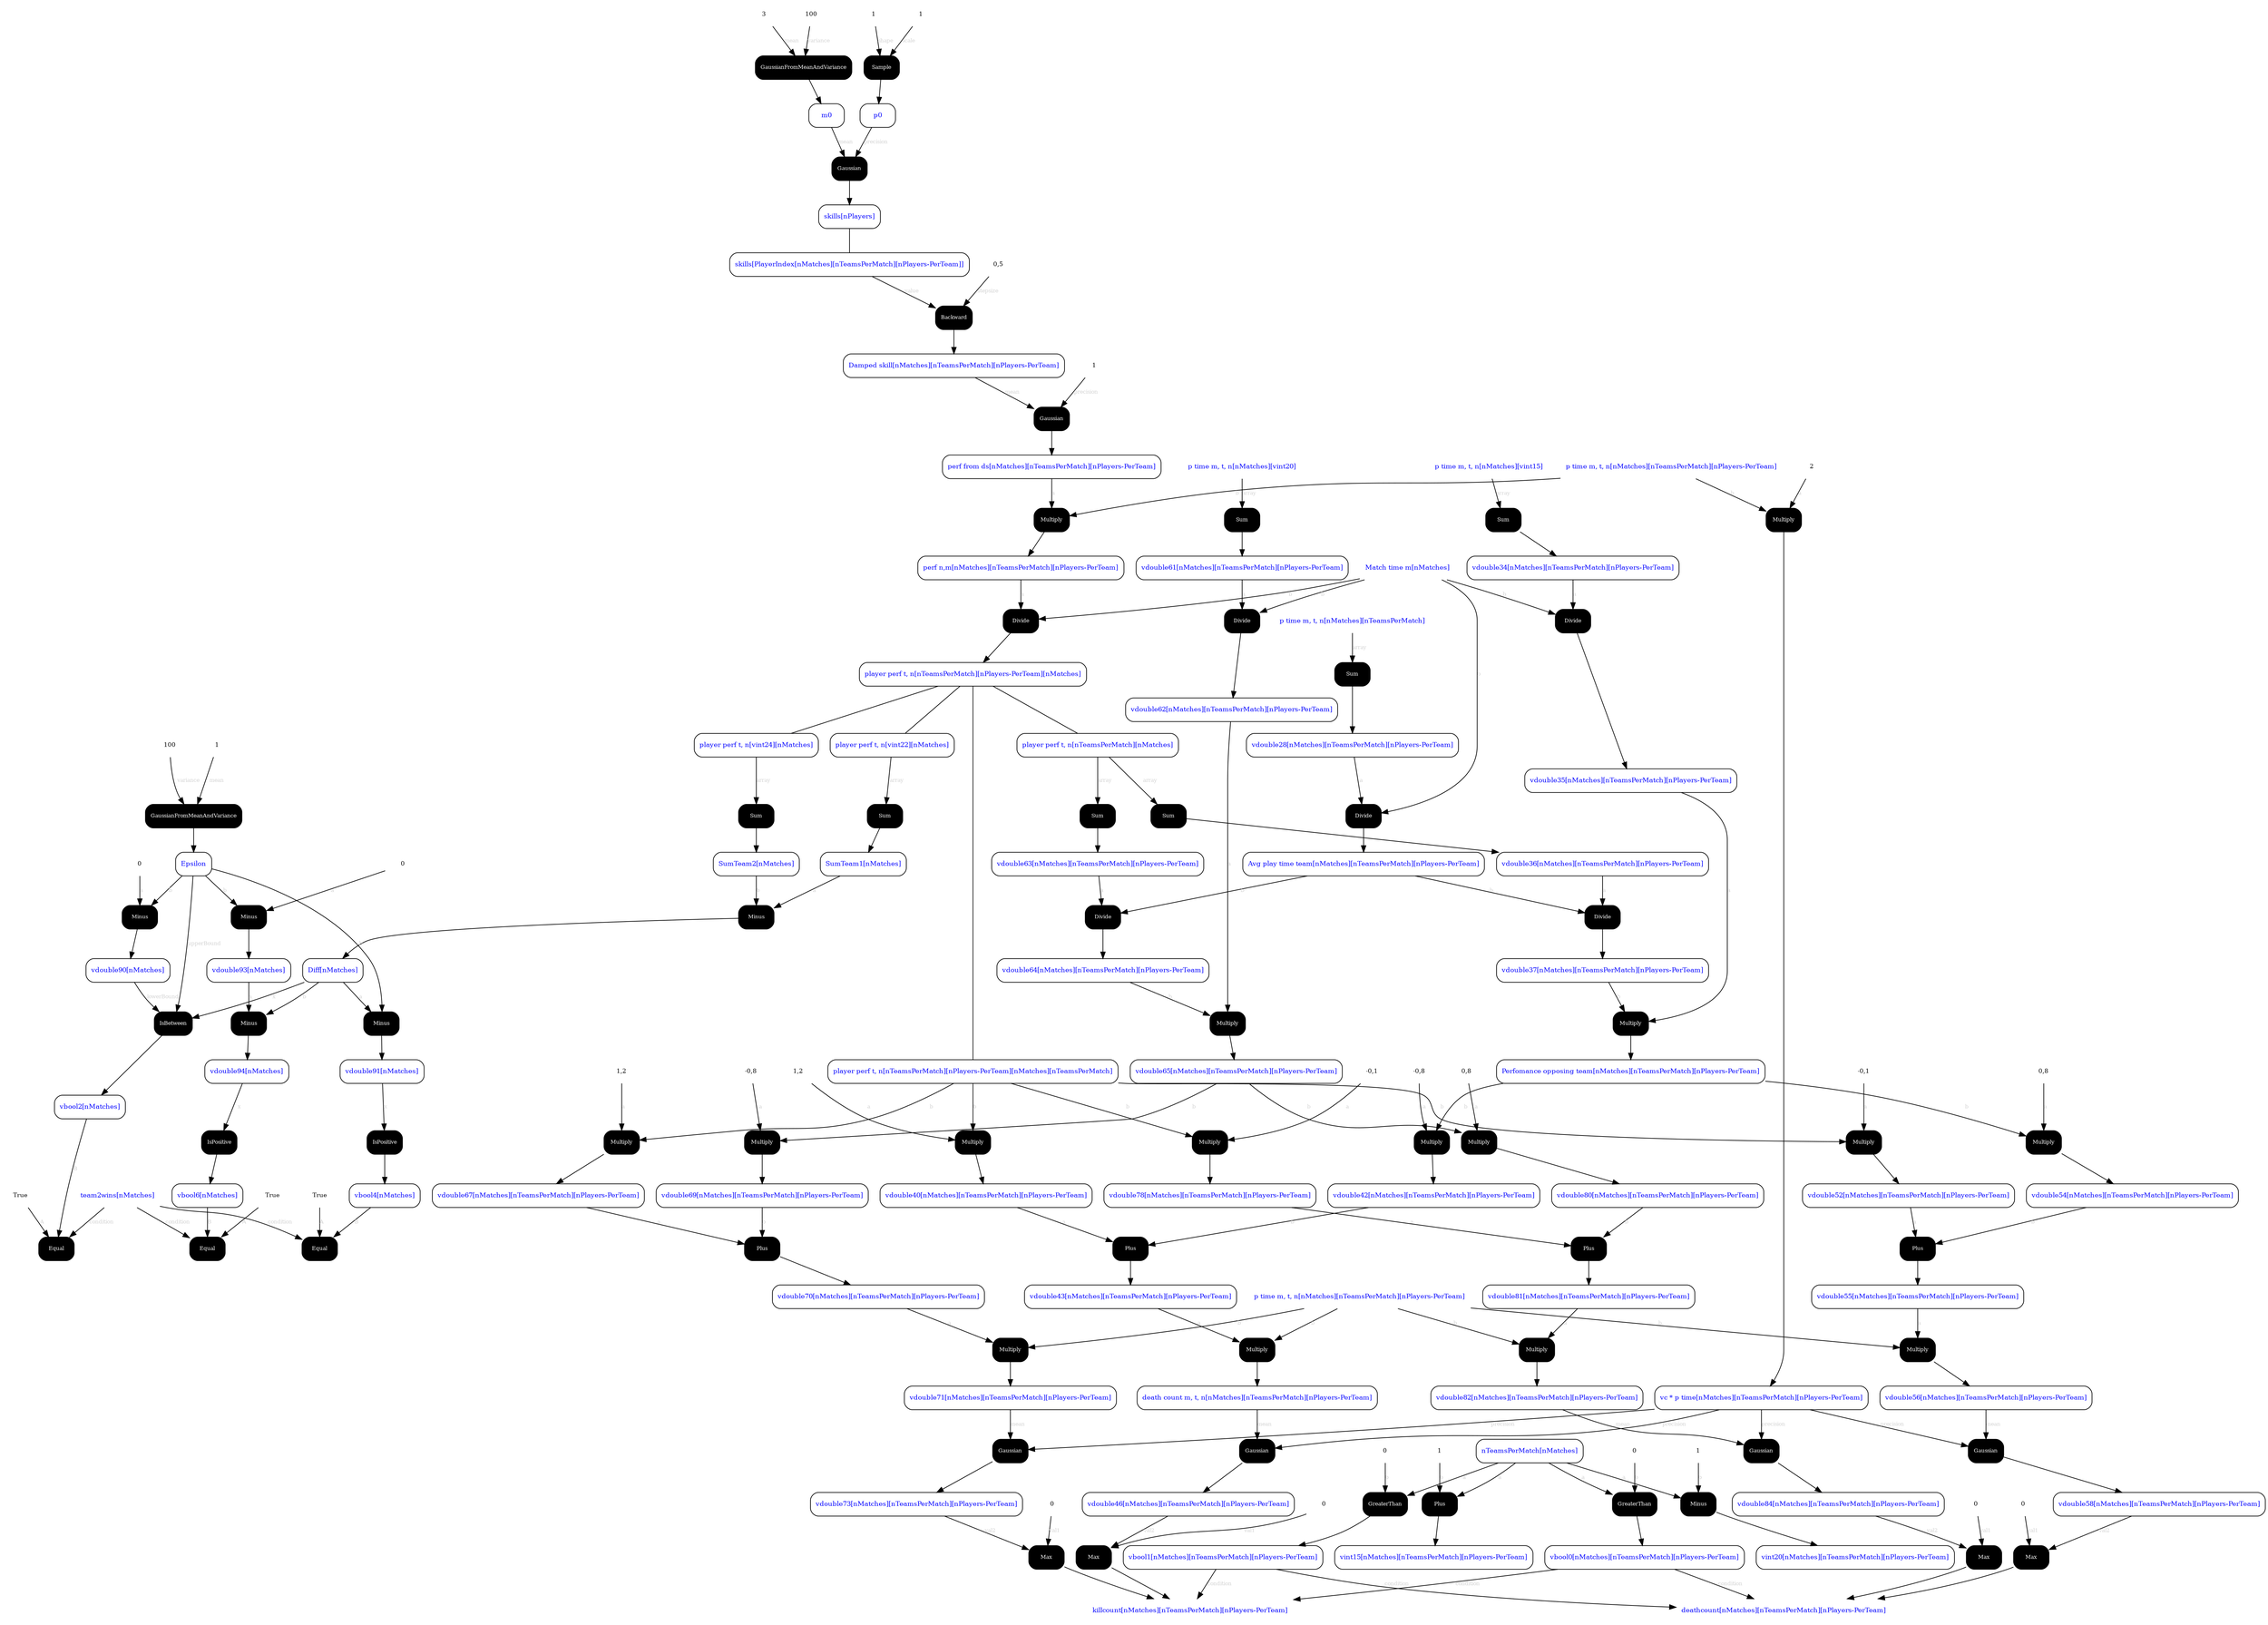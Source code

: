 digraph Model
{
    node [ fontsize=8, style="filled, rounded", fillcolor=transparent ];

    node0 [ label="3" fontsize="9" fontcolor="#000000" shape="none" ];
    node1 [ label="GaussianFromMeanAndVariance" fontsize="8" fontcolor="#FFFFFF" fillcolor="#000000" shape="box" ];
    node2 [ label="100" fontsize="9" fontcolor="#000000" shape="none" ];
    node3 [ label="m0" fontsize="10" fontcolor="#0000FF" shape="box" ];
    node4 [ label="Gaussian" fontsize="8" fontcolor="#FFFFFF" fillcolor="#000000" shape="box" ];
    node5 [ label="p0" fontsize="10" fontcolor="#0000FF" shape="box" ];
    node6 [ label="skills[nPlayers]" fontsize="10" fontcolor="#0000FF" shape="box" ];
    node7 [ label="1" fontsize="9" fontcolor="#000000" shape="none" ];
    node8 [ label="Sample" fontsize="8" fontcolor="#FFFFFF" fillcolor="#000000" shape="box" ];
    node9 [ label="1" fontsize="9" fontcolor="#000000" shape="none" ];
    node10 [ label="skills[PlayerIndex[nMatches][nTeamsPerMatch][nPlayers-PerTeam]]" fontsize="10" fontcolor="#0000FF" shape="box" ];
    node11 [ label="Backward" fontsize="8" fontcolor="#FFFFFF" fillcolor="#000000" shape="box" ];
    node12 [ label="0,5" fontsize="9" fontcolor="#000000" shape="none" ];
    node13 [ label="Damped skill[nMatches][nTeamsPerMatch][nPlayers-PerTeam]" fontsize="10" fontcolor="#0000FF" shape="box" ];
    node14 [ label="player perf t, n[vint24][nMatches]" fontsize="10" fontcolor="#0000FF" shape="box" ];
    node15 [ label="Sum" fontsize="8" fontcolor="#FFFFFF" fillcolor="#000000" shape="box" ];
    node16 [ label="SumTeam2[nMatches]" fontsize="10" fontcolor="#0000FF" shape="box" ];
    node17 [ label="player perf t, n[nTeamsPerMatch][nMatches]" fontsize="10" fontcolor="#0000FF" shape="box" ];
    node18 [ label="Sum" fontsize="8" fontcolor="#FFFFFF" fillcolor="#000000" shape="box" ];
    node19 [ label="vdouble36[nMatches][nTeamsPerMatch][nPlayers-PerTeam]" fontsize="10" fontcolor="#0000FF" shape="box" ];
    node20 [ label="1,2" fontsize="9" fontcolor="#000000" shape="none" ];
    node21 [ label="Multiply" fontsize="8" fontcolor="#FFFFFF" fillcolor="#000000" shape="box" ];
    node22 [ label="player perf t, n[nTeamsPerMatch][nPlayers-PerTeam][nMatches][nTeamsPerMatch]" fontsize="10" fontcolor="#0000FF" shape="box" ];
    node23 [ label="vdouble40[nMatches][nTeamsPerMatch][nPlayers-PerTeam]" fontsize="10" fontcolor="#0000FF" shape="box" ];
    node24 [ label="-0,1" fontsize="9" fontcolor="#000000" shape="none" ];
    node25 [ label="Multiply" fontsize="8" fontcolor="#FFFFFF" fillcolor="#000000" shape="box" ];
    node26 [ label="vdouble52[nMatches][nTeamsPerMatch][nPlayers-PerTeam]" fontsize="10" fontcolor="#0000FF" shape="box" ];
    node27 [ label="Sum" fontsize="8" fontcolor="#FFFFFF" fillcolor="#000000" shape="box" ];
    node28 [ label="vdouble63[nMatches][nTeamsPerMatch][nPlayers-PerTeam]" fontsize="10" fontcolor="#0000FF" shape="box" ];
    node29 [ label="1,2" fontsize="9" fontcolor="#000000" shape="none" ];
    node30 [ label="Multiply" fontsize="8" fontcolor="#FFFFFF" fillcolor="#000000" shape="box" ];
    node31 [ label="vdouble67[nMatches][nTeamsPerMatch][nPlayers-PerTeam]" fontsize="10" fontcolor="#0000FF" shape="box" ];
    node32 [ label="-0,1" fontsize="9" fontcolor="#000000" shape="none" ];
    node33 [ label="Multiply" fontsize="8" fontcolor="#FFFFFF" fillcolor="#000000" shape="box" ];
    node34 [ label="vdouble78[nMatches][nTeamsPerMatch][nPlayers-PerTeam]" fontsize="10" fontcolor="#0000FF" shape="box" ];
    node35 [ label="player perf t, n[vint22][nMatches]" fontsize="10" fontcolor="#0000FF" shape="box" ];
    node36 [ label="Sum" fontsize="8" fontcolor="#FFFFFF" fillcolor="#000000" shape="box" ];
    node37 [ label="SumTeam1[nMatches]" fontsize="10" fontcolor="#0000FF" shape="box" ];
    node38 [ label="Minus" fontsize="8" fontcolor="#FFFFFF" fillcolor="#000000" shape="box" ];
    node39 [ label="Diff[nMatches]" fontsize="10" fontcolor="#0000FF" shape="box" ];
    node40 [ label="IsBetween" fontsize="8" fontcolor="#FFFFFF" fillcolor="#000000" shape="box" ];
    node41 [ label="vdouble90[nMatches]" fontsize="10" fontcolor="#0000FF" shape="box" ];
    node42 [ label="Epsilon" fontsize="10" fontcolor="#0000FF" shape="box" ];
    node43 [ label="vbool2[nMatches]" fontsize="10" fontcolor="#0000FF" shape="box" ];
    node44 [ label="Minus" fontsize="8" fontcolor="#FFFFFF" fillcolor="#000000" shape="box" ];
    node45 [ label="vdouble91[nMatches]" fontsize="10" fontcolor="#0000FF" shape="box" ];
    node46 [ label="vdouble93[nMatches]" fontsize="10" fontcolor="#0000FF" shape="box" ];
    node47 [ label="Minus" fontsize="8" fontcolor="#FFFFFF" fillcolor="#000000" shape="box" ];
    node48 [ label="vdouble94[nMatches]" fontsize="10" fontcolor="#0000FF" shape="box" ];
    node49 [ label="0" fontsize="9" fontcolor="#000000" shape="none" ];
    node50 [ label="Minus" fontsize="8" fontcolor="#FFFFFF" fillcolor="#000000" shape="box" ];
    node51 [ label="True" fontsize="9" fontcolor="#000000" shape="none" ];
    node52 [ label="Equal" fontsize="8" fontcolor="#FFFFFF" fillcolor="#000000" shape="box" ];
    node53 [ label="team2wins[nMatches]" fontsize="10" fontcolor="#0000FF" shape="none" ];
    node54 [ label="IsPositive" fontsize="8" fontcolor="#FFFFFF" fillcolor="#000000" shape="box" ];
    node55 [ label="vbool4[nMatches]" fontsize="10" fontcolor="#0000FF" shape="box" ];
    node56 [ label="True" fontsize="9" fontcolor="#000000" shape="none" ];
    node57 [ label="Equal" fontsize="8" fontcolor="#FFFFFF" fillcolor="#000000" shape="box" ];
    node58 [ label="0" fontsize="9" fontcolor="#000000" shape="none" ];
    node59 [ label="Minus" fontsize="8" fontcolor="#FFFFFF" fillcolor="#000000" shape="box" ];
    node60 [ label="IsPositive" fontsize="8" fontcolor="#FFFFFF" fillcolor="#000000" shape="box" ];
    node61 [ label="vbool6[nMatches]" fontsize="10" fontcolor="#0000FF" shape="box" ];
    node62 [ label="True" fontsize="9" fontcolor="#000000" shape="none" ];
    node63 [ label="Equal" fontsize="8" fontcolor="#FFFFFF" fillcolor="#000000" shape="box" ];
    node64 [ label="1" fontsize="9" fontcolor="#000000" shape="none" ];
    node65 [ label="GaussianFromMeanAndVariance" fontsize="8" fontcolor="#FFFFFF" fillcolor="#000000" shape="box" ];
    node66 [ label="100" fontsize="9" fontcolor="#000000" shape="none" ];
    node67 [ label="nTeamsPerMatch[nMatches]" fontsize="10" fontcolor="#0000FF" shape="box" ];
    node68 [ label="GreaterThan" fontsize="8" fontcolor="#FFFFFF" fillcolor="#000000" shape="box" ];
    node69 [ label="0" fontsize="9" fontcolor="#000000" shape="none" ];
    node70 [ label="vbool1[nMatches][nTeamsPerMatch][nPlayers-PerTeam]" fontsize="10" fontcolor="#0000FF" shape="box" ];
    node71 [ label="Minus" fontsize="8" fontcolor="#FFFFFF" fillcolor="#000000" shape="box" ];
    node72 [ label="1" fontsize="9" fontcolor="#000000" shape="none" ];
    node73 [ label="vint20[nMatches][nTeamsPerMatch][nPlayers-PerTeam]" fontsize="10" fontcolor="#0000FF" shape="box" ];
    node74 [ label="p time m, t, n[nMatches][vint20]" fontsize="10" fontcolor="#0000FF" shape="none" ];
    node75 [ label="Sum" fontsize="8" fontcolor="#FFFFFF" fillcolor="#000000" shape="box" ];
    node76 [ label="vdouble61[nMatches][nTeamsPerMatch][nPlayers-PerTeam]" fontsize="10" fontcolor="#0000FF" shape="box" ];
    node77 [ label="Divide" fontsize="8" fontcolor="#FFFFFF" fillcolor="#000000" shape="box" ];
    node78 [ label="Match time m[nMatches]" fontsize="10" fontcolor="#0000FF" shape="none" ];
    node79 [ label="vdouble62[nMatches][nTeamsPerMatch][nPlayers-PerTeam]" fontsize="10" fontcolor="#0000FF" shape="box" ];
    node80 [ label="Divide" fontsize="8" fontcolor="#FFFFFF" fillcolor="#000000" shape="box" ];
    node81 [ label="Avg play time team[nMatches][nTeamsPerMatch][nPlayers-PerTeam]" fontsize="10" fontcolor="#0000FF" shape="box" ];
    node82 [ label="vdouble64[nMatches][nTeamsPerMatch][nPlayers-PerTeam]" fontsize="10" fontcolor="#0000FF" shape="box" ];
    node83 [ label="Multiply" fontsize="8" fontcolor="#FFFFFF" fillcolor="#000000" shape="box" ];
    node84 [ label="vdouble65[nMatches][nTeamsPerMatch][nPlayers-PerTeam]" fontsize="10" fontcolor="#0000FF" shape="box" ];
    node85 [ label="-0,8" fontsize="9" fontcolor="#000000" shape="none" ];
    node86 [ label="Multiply" fontsize="8" fontcolor="#FFFFFF" fillcolor="#000000" shape="box" ];
    node87 [ label="vdouble69[nMatches][nTeamsPerMatch][nPlayers-PerTeam]" fontsize="10" fontcolor="#0000FF" shape="box" ];
    node88 [ label="Plus" fontsize="8" fontcolor="#FFFFFF" fillcolor="#000000" shape="box" ];
    node89 [ label="vdouble70[nMatches][nTeamsPerMatch][nPlayers-PerTeam]" fontsize="10" fontcolor="#0000FF" shape="box" ];
    node90 [ label="Multiply" fontsize="8" fontcolor="#FFFFFF" fillcolor="#000000" shape="box" ];
    node91 [ label="p time m, t, n[nMatches][nTeamsPerMatch][nPlayers-PerTeam]" fontsize="10" fontcolor="#0000FF" shape="none" ];
    node92 [ label="vdouble71[nMatches][nTeamsPerMatch][nPlayers-PerTeam]" fontsize="10" fontcolor="#0000FF" shape="box" ];
    node93 [ label="Gaussian" fontsize="8" fontcolor="#FFFFFF" fillcolor="#000000" shape="box" ];
    node94 [ label="vc * p time[nMatches][nTeamsPerMatch][nPlayers-PerTeam]" fontsize="10" fontcolor="#0000FF" shape="box" ];
    node95 [ label="vdouble73[nMatches][nTeamsPerMatch][nPlayers-PerTeam]" fontsize="10" fontcolor="#0000FF" shape="box" ];
    node96 [ label="0" fontsize="9" fontcolor="#000000" shape="none" ];
    node97 [ label="Max" fontsize="8" fontcolor="#FFFFFF" fillcolor="#000000" shape="box" ];
    node98 [ label="killcount[nMatches][nTeamsPerMatch][nPlayers-PerTeam]" fontsize="10" fontcolor="#0000FF" shape="none" ];
    node99 [ label="0,8" fontsize="9" fontcolor="#000000" shape="none" ];
    node100 [ label="Multiply" fontsize="8" fontcolor="#FFFFFF" fillcolor="#000000" shape="box" ];
    node101 [ label="vdouble80[nMatches][nTeamsPerMatch][nPlayers-PerTeam]" fontsize="10" fontcolor="#0000FF" shape="box" ];
    node102 [ label="Plus" fontsize="8" fontcolor="#FFFFFF" fillcolor="#000000" shape="box" ];
    node103 [ label="vdouble81[nMatches][nTeamsPerMatch][nPlayers-PerTeam]" fontsize="10" fontcolor="#0000FF" shape="box" ];
    node104 [ label="Multiply" fontsize="8" fontcolor="#FFFFFF" fillcolor="#000000" shape="box" ];
    node105 [ label="vdouble82[nMatches][nTeamsPerMatch][nPlayers-PerTeam]" fontsize="10" fontcolor="#0000FF" shape="box" ];
    node106 [ label="Gaussian" fontsize="8" fontcolor="#FFFFFF" fillcolor="#000000" shape="box" ];
    node107 [ label="vdouble84[nMatches][nTeamsPerMatch][nPlayers-PerTeam]" fontsize="10" fontcolor="#0000FF" shape="box" ];
    node108 [ label="0" fontsize="9" fontcolor="#000000" shape="none" ];
    node109 [ label="Max" fontsize="8" fontcolor="#FFFFFF" fillcolor="#000000" shape="box" ];
    node110 [ label="deathcount[nMatches][nTeamsPerMatch][nPlayers-PerTeam]" fontsize="10" fontcolor="#0000FF" shape="none" ];
    node111 [ label="0" fontsize="9" fontcolor="#000000" shape="none" ];
    node112 [ label="Max" fontsize="8" fontcolor="#FFFFFF" fillcolor="#000000" shape="box" ];
    node113 [ label="vdouble58[nMatches][nTeamsPerMatch][nPlayers-PerTeam]" fontsize="10" fontcolor="#0000FF" shape="box" ];
    node114 [ label="vbool0[nMatches][nTeamsPerMatch][nPlayers-PerTeam]" fontsize="10" fontcolor="#0000FF" shape="box" ];
    node115 [ label="GreaterThan" fontsize="8" fontcolor="#FFFFFF" fillcolor="#000000" shape="box" ];
    node116 [ label="0" fontsize="9" fontcolor="#000000" shape="none" ];
    node117 [ label="Plus" fontsize="8" fontcolor="#FFFFFF" fillcolor="#000000" shape="box" ];
    node118 [ label="1" fontsize="9" fontcolor="#000000" shape="none" ];
    node119 [ label="vint15[nMatches][nTeamsPerMatch][nPlayers-PerTeam]" fontsize="10" fontcolor="#0000FF" shape="box" ];
    node120 [ label="p time m, t, n[nMatches][vint15]" fontsize="10" fontcolor="#0000FF" shape="none" ];
    node121 [ label="Sum" fontsize="8" fontcolor="#FFFFFF" fillcolor="#000000" shape="box" ];
    node122 [ label="vdouble34[nMatches][nTeamsPerMatch][nPlayers-PerTeam]" fontsize="10" fontcolor="#0000FF" shape="box" ];
    node123 [ label="Divide" fontsize="8" fontcolor="#FFFFFF" fillcolor="#000000" shape="box" ];
    node124 [ label="vdouble35[nMatches][nTeamsPerMatch][nPlayers-PerTeam]" fontsize="10" fontcolor="#0000FF" shape="box" ];
    node125 [ label="Divide" fontsize="8" fontcolor="#FFFFFF" fillcolor="#000000" shape="box" ];
    node126 [ label="vdouble37[nMatches][nTeamsPerMatch][nPlayers-PerTeam]" fontsize="10" fontcolor="#0000FF" shape="box" ];
    node127 [ label="Multiply" fontsize="8" fontcolor="#FFFFFF" fillcolor="#000000" shape="box" ];
    node128 [ label="Perfomance opposing team[nMatches][nTeamsPerMatch][nPlayers-PerTeam]" fontsize="10" fontcolor="#0000FF" shape="box" ];
    node129 [ label="-0,8" fontsize="9" fontcolor="#000000" shape="none" ];
    node130 [ label="Multiply" fontsize="8" fontcolor="#FFFFFF" fillcolor="#000000" shape="box" ];
    node131 [ label="vdouble42[nMatches][nTeamsPerMatch][nPlayers-PerTeam]" fontsize="10" fontcolor="#0000FF" shape="box" ];
    node132 [ label="Plus" fontsize="8" fontcolor="#FFFFFF" fillcolor="#000000" shape="box" ];
    node133 [ label="vdouble43[nMatches][nTeamsPerMatch][nPlayers-PerTeam]" fontsize="10" fontcolor="#0000FF" shape="box" ];
    node134 [ label="Multiply" fontsize="8" fontcolor="#FFFFFF" fillcolor="#000000" shape="box" ];
    node135 [ label="death count m, t, n[nMatches][nTeamsPerMatch][nPlayers-PerTeam]" fontsize="10" fontcolor="#0000FF" shape="box" ];
    node136 [ label="Gaussian" fontsize="8" fontcolor="#FFFFFF" fillcolor="#000000" shape="box" ];
    node137 [ label="vdouble46[nMatches][nTeamsPerMatch][nPlayers-PerTeam]" fontsize="10" fontcolor="#0000FF" shape="box" ];
    node138 [ label="0" fontsize="9" fontcolor="#000000" shape="none" ];
    node139 [ label="Max" fontsize="8" fontcolor="#FFFFFF" fillcolor="#000000" shape="box" ];
    node140 [ label="0,8" fontsize="9" fontcolor="#000000" shape="none" ];
    node141 [ label="Multiply" fontsize="8" fontcolor="#FFFFFF" fillcolor="#000000" shape="box" ];
    node142 [ label="vdouble54[nMatches][nTeamsPerMatch][nPlayers-PerTeam]" fontsize="10" fontcolor="#0000FF" shape="box" ];
    node143 [ label="Plus" fontsize="8" fontcolor="#FFFFFF" fillcolor="#000000" shape="box" ];
    node144 [ label="vdouble55[nMatches][nTeamsPerMatch][nPlayers-PerTeam]" fontsize="10" fontcolor="#0000FF" shape="box" ];
    node145 [ label="Multiply" fontsize="8" fontcolor="#FFFFFF" fillcolor="#000000" shape="box" ];
    node146 [ label="vdouble56[nMatches][nTeamsPerMatch][nPlayers-PerTeam]" fontsize="10" fontcolor="#0000FF" shape="box" ];
    node147 [ label="Gaussian" fontsize="8" fontcolor="#FFFFFF" fillcolor="#000000" shape="box" ];
    node148 [ label="2" fontsize="9" fontcolor="#000000" shape="none" ];
    node149 [ label="Multiply" fontsize="8" fontcolor="#FFFFFF" fillcolor="#000000" shape="box" ];
    node150 [ label="p time m, t, n[nMatches][nTeamsPerMatch][nPlayers-PerTeam]" fontsize="10" fontcolor="#0000FF" shape="none" ];
    node151 [ label="perf from ds[nMatches][nTeamsPerMatch][nPlayers-PerTeam]" fontsize="10" fontcolor="#0000FF" shape="box" ];
    node152 [ label="Multiply" fontsize="8" fontcolor="#FFFFFF" fillcolor="#000000" shape="box" ];
    node153 [ label="perf n,m[nMatches][nTeamsPerMatch][nPlayers-PerTeam]" fontsize="10" fontcolor="#0000FF" shape="box" ];
    node154 [ label="p time m, t, n[nMatches][nTeamsPerMatch]" fontsize="10" fontcolor="#0000FF" shape="none" ];
    node155 [ label="Sum" fontsize="8" fontcolor="#FFFFFF" fillcolor="#000000" shape="box" ];
    node156 [ label="vdouble28[nMatches][nTeamsPerMatch][nPlayers-PerTeam]" fontsize="10" fontcolor="#0000FF" shape="box" ];
    node157 [ label="Divide" fontsize="8" fontcolor="#FFFFFF" fillcolor="#000000" shape="box" ];
    node158 [ label="Divide" fontsize="8" fontcolor="#FFFFFF" fillcolor="#000000" shape="box" ];
    node159 [ label="player perf t, n[nTeamsPerMatch][nPlayers-PerTeam][nMatches]" fontsize="10" fontcolor="#0000FF" shape="box" ];
    node160 [ label="Gaussian" fontsize="8" fontcolor="#FFFFFF" fillcolor="#000000" shape="box" ];
    node161 [ label="1" fontsize="9" fontcolor="#000000" shape="none" ];

    node0 -> node1 [ label="mean" fontsize="8" fontcolor="#D3D3D3" arrowtail="none" ];
    node2 -> node1 [ label="variance" fontsize="8" fontcolor="#D3D3D3" arrowtail="none" ];
    node1 -> node3 [ label="" fontsize="8" fontcolor="#D3D3D3" arrowtail="none" ];
    node3 -> node4 [ label="mean" fontsize="8" fontcolor="#D3D3D3" arrowtail="none" ];
    node5 -> node4 [ label="precision" fontsize="8" fontcolor="#D3D3D3" arrowtail="none" ];
    node4 -> node6 [ label="" fontsize="8" fontcolor="#D3D3D3" arrowtail="none" ];
    node7 -> node8 [ label="shape" fontsize="8" fontcolor="#D3D3D3" arrowtail="none" ];
    node9 -> node8 [ label="scale" fontsize="8" fontcolor="#D3D3D3" arrowtail="none" ];
    node8 -> node5 [ label="" fontsize="8" fontcolor="#D3D3D3" arrowtail="none" ];
    node10 -> node11 [ label="value" fontsize="8" fontcolor="#D3D3D3" arrowtail="none" ];
    node12 -> node11 [ label="stepsize" fontsize="8" fontcolor="#D3D3D3" arrowtail="none" ];
    node11 -> node13 [ label="" fontsize="8" fontcolor="#D3D3D3" arrowtail="none" ];
    node14 -> node15 [ label="array" fontsize="8" fontcolor="#D3D3D3" arrowtail="none" ];
    node15 -> node16 [ label="" fontsize="8" fontcolor="#D3D3D3" arrowtail="none" ];
    node17 -> node18 [ label="array" fontsize="8" fontcolor="#D3D3D3" arrowtail="none" ];
    node18 -> node19 [ label="" fontsize="8" fontcolor="#D3D3D3" arrowtail="none" ];
    node20 -> node21 [ label="a" fontsize="8" fontcolor="#D3D3D3" arrowtail="none" ];
    node22 -> node21 [ label="b" fontsize="8" fontcolor="#D3D3D3" arrowtail="none" ];
    node21 -> node23 [ label="" fontsize="8" fontcolor="#D3D3D3" arrowtail="none" ];
    node24 -> node25 [ label="a" fontsize="8" fontcolor="#D3D3D3" arrowtail="none" ];
    node22 -> node25 [ label="b" fontsize="8" fontcolor="#D3D3D3" arrowtail="none" ];
    node25 -> node26 [ label="" fontsize="8" fontcolor="#D3D3D3" arrowtail="none" ];
    node17 -> node27 [ label="array" fontsize="8" fontcolor="#D3D3D3" arrowtail="none" ];
    node27 -> node28 [ label="" fontsize="8" fontcolor="#D3D3D3" arrowtail="none" ];
    node29 -> node30 [ label="a" fontsize="8" fontcolor="#D3D3D3" arrowtail="none" ];
    node22 -> node30 [ label="b" fontsize="8" fontcolor="#D3D3D3" arrowtail="none" ];
    node30 -> node31 [ label="" fontsize="8" fontcolor="#D3D3D3" arrowtail="none" ];
    node32 -> node33 [ label="a" fontsize="8" fontcolor="#D3D3D3" arrowtail="none" ];
    node22 -> node33 [ label="b" fontsize="8" fontcolor="#D3D3D3" arrowtail="none" ];
    node33 -> node34 [ label="" fontsize="8" fontcolor="#D3D3D3" arrowtail="none" ];
    node35 -> node36 [ label="array" fontsize="8" fontcolor="#D3D3D3" arrowtail="none" ];
    node36 -> node37 [ label="" fontsize="8" fontcolor="#D3D3D3" arrowtail="none" ];
    node37 -> node38 [ label="a" fontsize="8" fontcolor="#D3D3D3" arrowtail="none" ];
    node16 -> node38 [ label="b" fontsize="8" fontcolor="#D3D3D3" arrowtail="none" ];
    node38 -> node39 [ label="" fontsize="8" fontcolor="#D3D3D3" arrowtail="none" ];
    node39 -> node40 [ label="x" fontsize="8" fontcolor="#D3D3D3" arrowtail="none" ];
    node41 -> node40 [ label="lowerBound" fontsize="8" fontcolor="#D3D3D3" arrowtail="none" ];
    node42 -> node40 [ label="upperBound" fontsize="8" fontcolor="#D3D3D3" arrowtail="none" ];
    node40 -> node43 [ label="" fontsize="8" fontcolor="#D3D3D3" arrowtail="none" ];
    node39 -> node44 [ label="a" fontsize="8" fontcolor="#D3D3D3" arrowtail="none" ];
    node42 -> node44 [ label="b" fontsize="8" fontcolor="#D3D3D3" arrowtail="none" ];
    node44 -> node45 [ label="" fontsize="8" fontcolor="#D3D3D3" arrowtail="none" ];
    node46 -> node47 [ label="a" fontsize="8" fontcolor="#D3D3D3" arrowtail="none" ];
    node39 -> node47 [ label="b" fontsize="8" fontcolor="#D3D3D3" arrowtail="none" ];
    node47 -> node48 [ label="" fontsize="8" fontcolor="#D3D3D3" arrowtail="none" ];
    node49 -> node50 [ label="a" fontsize="8" fontcolor="#D3D3D3" arrowtail="none" ];
    node42 -> node50 [ label="b" fontsize="8" fontcolor="#D3D3D3" arrowtail="none" ];
    node50 -> node41 [ label="" fontsize="8" fontcolor="#D3D3D3" arrowtail="none" ];
    node51 -> node52 [ label="A" fontsize="8" fontcolor="#D3D3D3" arrowtail="none" ];
    node43 -> node52 [ label="B" fontsize="8" fontcolor="#D3D3D3" arrowtail="none" ];
    node53 -> node52 [ label="condition" fontsize="8" fontcolor="#D3D3D3" arrowtail="none" ];
    node45 -> node54 [ label="x" fontsize="8" fontcolor="#D3D3D3" arrowtail="none" ];
    node54 -> node55 [ label="" fontsize="8" fontcolor="#D3D3D3" arrowtail="none" ];
    node56 -> node57 [ label="A" fontsize="8" fontcolor="#D3D3D3" arrowtail="none" ];
    node55 -> node57 [ label="B" fontsize="8" fontcolor="#D3D3D3" arrowtail="none" ];
    node53 -> node57 [ label="condition" fontsize="8" fontcolor="#D3D3D3" arrowtail="none" ];
    node58 -> node59 [ label="a" fontsize="8" fontcolor="#D3D3D3" arrowtail="none" ];
    node42 -> node59 [ label="b" fontsize="8" fontcolor="#D3D3D3" arrowtail="none" ];
    node59 -> node46 [ label="" fontsize="8" fontcolor="#D3D3D3" arrowtail="none" ];
    node48 -> node60 [ label="x" fontsize="8" fontcolor="#D3D3D3" arrowtail="none" ];
    node60 -> node61 [ label="" fontsize="8" fontcolor="#D3D3D3" arrowtail="none" ];
    node62 -> node63 [ label="A" fontsize="8" fontcolor="#D3D3D3" arrowtail="none" ];
    node61 -> node63 [ label="B" fontsize="8" fontcolor="#D3D3D3" arrowtail="none" ];
    node53 -> node63 [ label="condition" fontsize="8" fontcolor="#D3D3D3" arrowtail="none" ];
    node64 -> node65 [ label="mean" fontsize="8" fontcolor="#D3D3D3" arrowtail="none" ];
    node66 -> node65 [ label="variance" fontsize="8" fontcolor="#D3D3D3" arrowtail="none" ];
    node65 -> node42 [ label="" fontsize="8" fontcolor="#D3D3D3" arrowtail="none" ];
    node67 -> node68 [ label="a" fontsize="8" fontcolor="#D3D3D3" arrowtail="none" ];
    node69 -> node68 [ label="b" fontsize="8" fontcolor="#D3D3D3" arrowtail="none" ];
    node68 -> node70 [ label="" fontsize="8" fontcolor="#D3D3D3" arrowtail="none" ];
    node67 -> node71 [ label="a" fontsize="8" fontcolor="#D3D3D3" arrowtail="none" ];
    node72 -> node71 [ label="b" fontsize="8" fontcolor="#D3D3D3" arrowtail="none" ];
    node71 -> node73 [ label="" fontsize="8" fontcolor="#D3D3D3" arrowtail="none" ];
    node74 -> node75 [ label="array" fontsize="8" fontcolor="#D3D3D3" arrowtail="none" ];
    node75 -> node76 [ label="" fontsize="8" fontcolor="#D3D3D3" arrowtail="none" ];
    node76 -> node77 [ label="a" fontsize="8" fontcolor="#D3D3D3" arrowtail="none" ];
    node78 -> node77 [ label="b" fontsize="8" fontcolor="#D3D3D3" arrowtail="none" ];
    node77 -> node79 [ label="" fontsize="8" fontcolor="#D3D3D3" arrowtail="none" ];
    node28 -> node80 [ label="a" fontsize="8" fontcolor="#D3D3D3" arrowtail="none" ];
    node81 -> node80 [ label="b" fontsize="8" fontcolor="#D3D3D3" arrowtail="none" ];
    node80 -> node82 [ label="" fontsize="8" fontcolor="#D3D3D3" arrowtail="none" ];
    node79 -> node83 [ label="a" fontsize="8" fontcolor="#D3D3D3" arrowtail="none" ];
    node82 -> node83 [ label="b" fontsize="8" fontcolor="#D3D3D3" arrowtail="none" ];
    node83 -> node84 [ label="" fontsize="8" fontcolor="#D3D3D3" arrowtail="none" ];
    node85 -> node86 [ label="a" fontsize="8" fontcolor="#D3D3D3" arrowtail="none" ];
    node84 -> node86 [ label="b" fontsize="8" fontcolor="#D3D3D3" arrowtail="none" ];
    node86 -> node87 [ label="" fontsize="8" fontcolor="#D3D3D3" arrowtail="none" ];
    node31 -> node88 [ label="a" fontsize="8" fontcolor="#D3D3D3" arrowtail="none" ];
    node87 -> node88 [ label="b" fontsize="8" fontcolor="#D3D3D3" arrowtail="none" ];
    node88 -> node89 [ label="" fontsize="8" fontcolor="#D3D3D3" arrowtail="none" ];
    node89 -> node90 [ label="a" fontsize="8" fontcolor="#D3D3D3" arrowtail="none" ];
    node91 -> node90 [ label="b" fontsize="8" fontcolor="#D3D3D3" arrowtail="none" ];
    node90 -> node92 [ label="" fontsize="8" fontcolor="#D3D3D3" arrowtail="none" ];
    node92 -> node93 [ label="mean" fontsize="8" fontcolor="#D3D3D3" arrowtail="none" ];
    node94 -> node93 [ label="precision" fontsize="8" fontcolor="#D3D3D3" arrowtail="none" ];
    node93 -> node95 [ label="" fontsize="8" fontcolor="#D3D3D3" arrowtail="none" ];
    node96 -> node97 [ label="val1" fontsize="8" fontcolor="#D3D3D3" arrowtail="none" ];
    node95 -> node97 [ label="val2" fontsize="8" fontcolor="#D3D3D3" arrowtail="none" ];
    node97 -> node98 [ label="" fontsize="8" fontcolor="#D3D3D3" arrowtail="none" ];
    node70 -> node98 [ label="condition" fontsize="8" fontcolor="#D3D3D3" arrowtail="none" ];
    node99 -> node100 [ label="a" fontsize="8" fontcolor="#D3D3D3" arrowtail="none" ];
    node84 -> node100 [ label="b" fontsize="8" fontcolor="#D3D3D3" arrowtail="none" ];
    node100 -> node101 [ label="" fontsize="8" fontcolor="#D3D3D3" arrowtail="none" ];
    node34 -> node102 [ label="a" fontsize="8" fontcolor="#D3D3D3" arrowtail="none" ];
    node101 -> node102 [ label="b" fontsize="8" fontcolor="#D3D3D3" arrowtail="none" ];
    node102 -> node103 [ label="" fontsize="8" fontcolor="#D3D3D3" arrowtail="none" ];
    node103 -> node104 [ label="a" fontsize="8" fontcolor="#D3D3D3" arrowtail="none" ];
    node91 -> node104 [ label="b" fontsize="8" fontcolor="#D3D3D3" arrowtail="none" ];
    node104 -> node105 [ label="" fontsize="8" fontcolor="#D3D3D3" arrowtail="none" ];
    node105 -> node106 [ label="mean" fontsize="8" fontcolor="#D3D3D3" arrowtail="none" ];
    node94 -> node106 [ label="precision" fontsize="8" fontcolor="#D3D3D3" arrowtail="none" ];
    node106 -> node107 [ label="" fontsize="8" fontcolor="#D3D3D3" arrowtail="none" ];
    node108 -> node109 [ label="val1" fontsize="8" fontcolor="#D3D3D3" arrowtail="none" ];
    node107 -> node109 [ label="val2" fontsize="8" fontcolor="#D3D3D3" arrowtail="none" ];
    node109 -> node110 [ label="" fontsize="8" fontcolor="#D3D3D3" arrowtail="none" ];
    node70 -> node110 [ label="condition" fontsize="8" fontcolor="#D3D3D3" arrowtail="none" ];
    node111 -> node112 [ label="val1" fontsize="8" fontcolor="#D3D3D3" arrowtail="none" ];
    node113 -> node112 [ label="val2" fontsize="8" fontcolor="#D3D3D3" arrowtail="none" ];
    node112 -> node110 [ label="" fontsize="8" fontcolor="#D3D3D3" arrowtail="none" ];
    node114 -> node110 [ label="condition" fontsize="8" fontcolor="#D3D3D3" arrowtail="none" ];
    node67 -> node115 [ label="a" fontsize="8" fontcolor="#D3D3D3" arrowtail="none" ];
    node116 -> node115 [ label="b" fontsize="8" fontcolor="#D3D3D3" arrowtail="none" ];
    node115 -> node114 [ label="" fontsize="8" fontcolor="#D3D3D3" arrowtail="none" ];
    node67 -> node117 [ label="a" fontsize="8" fontcolor="#D3D3D3" arrowtail="none" ];
    node118 -> node117 [ label="b" fontsize="8" fontcolor="#D3D3D3" arrowtail="none" ];
    node117 -> node119 [ label="" fontsize="8" fontcolor="#D3D3D3" arrowtail="none" ];
    node120 -> node121 [ label="array" fontsize="8" fontcolor="#D3D3D3" arrowtail="none" ];
    node121 -> node122 [ label="" fontsize="8" fontcolor="#D3D3D3" arrowtail="none" ];
    node122 -> node123 [ label="a" fontsize="8" fontcolor="#D3D3D3" arrowtail="none" ];
    node78 -> node123 [ label="b" fontsize="8" fontcolor="#D3D3D3" arrowtail="none" ];
    node123 -> node124 [ label="" fontsize="8" fontcolor="#D3D3D3" arrowtail="none" ];
    node19 -> node125 [ label="a" fontsize="8" fontcolor="#D3D3D3" arrowtail="none" ];
    node81 -> node125 [ label="b" fontsize="8" fontcolor="#D3D3D3" arrowtail="none" ];
    node125 -> node126 [ label="" fontsize="8" fontcolor="#D3D3D3" arrowtail="none" ];
    node124 -> node127 [ label="a" fontsize="8" fontcolor="#D3D3D3" arrowtail="none" ];
    node126 -> node127 [ label="b" fontsize="8" fontcolor="#D3D3D3" arrowtail="none" ];
    node127 -> node128 [ label="" fontsize="8" fontcolor="#D3D3D3" arrowtail="none" ];
    node129 -> node130 [ label="a" fontsize="8" fontcolor="#D3D3D3" arrowtail="none" ];
    node128 -> node130 [ label="b" fontsize="8" fontcolor="#D3D3D3" arrowtail="none" ];
    node130 -> node131 [ label="" fontsize="8" fontcolor="#D3D3D3" arrowtail="none" ];
    node23 -> node132 [ label="a" fontsize="8" fontcolor="#D3D3D3" arrowtail="none" ];
    node131 -> node132 [ label="b" fontsize="8" fontcolor="#D3D3D3" arrowtail="none" ];
    node132 -> node133 [ label="" fontsize="8" fontcolor="#D3D3D3" arrowtail="none" ];
    node133 -> node134 [ label="a" fontsize="8" fontcolor="#D3D3D3" arrowtail="none" ];
    node91 -> node134 [ label="b" fontsize="8" fontcolor="#D3D3D3" arrowtail="none" ];
    node134 -> node135 [ label="" fontsize="8" fontcolor="#D3D3D3" arrowtail="none" ];
    node135 -> node136 [ label="mean" fontsize="8" fontcolor="#D3D3D3" arrowtail="none" ];
    node94 -> node136 [ label="precision" fontsize="8" fontcolor="#D3D3D3" arrowtail="none" ];
    node136 -> node137 [ label="" fontsize="8" fontcolor="#D3D3D3" arrowtail="none" ];
    node138 -> node139 [ label="val1" fontsize="8" fontcolor="#D3D3D3" arrowtail="none" ];
    node137 -> node139 [ label="val2" fontsize="8" fontcolor="#D3D3D3" arrowtail="none" ];
    node139 -> node98 [ label="" fontsize="8" fontcolor="#D3D3D3" arrowtail="none" ];
    node114 -> node98 [ label="condition" fontsize="8" fontcolor="#D3D3D3" arrowtail="none" ];
    node140 -> node141 [ label="a" fontsize="8" fontcolor="#D3D3D3" arrowtail="none" ];
    node128 -> node141 [ label="b" fontsize="8" fontcolor="#D3D3D3" arrowtail="none" ];
    node141 -> node142 [ label="" fontsize="8" fontcolor="#D3D3D3" arrowtail="none" ];
    node26 -> node143 [ label="a" fontsize="8" fontcolor="#D3D3D3" arrowtail="none" ];
    node142 -> node143 [ label="b" fontsize="8" fontcolor="#D3D3D3" arrowtail="none" ];
    node143 -> node144 [ label="" fontsize="8" fontcolor="#D3D3D3" arrowtail="none" ];
    node144 -> node145 [ label="a" fontsize="8" fontcolor="#D3D3D3" arrowtail="none" ];
    node91 -> node145 [ label="b" fontsize="8" fontcolor="#D3D3D3" arrowtail="none" ];
    node145 -> node146 [ label="" fontsize="8" fontcolor="#D3D3D3" arrowtail="none" ];
    node146 -> node147 [ label="mean" fontsize="8" fontcolor="#D3D3D3" arrowtail="none" ];
    node94 -> node147 [ label="precision" fontsize="8" fontcolor="#D3D3D3" arrowtail="none" ];
    node147 -> node113 [ label="" fontsize="8" fontcolor="#D3D3D3" arrowtail="none" ];
    node148 -> node149 [ label="a" fontsize="8" fontcolor="#D3D3D3" arrowtail="none" ];
    node150 -> node149 [ label="b" fontsize="8" fontcolor="#D3D3D3" arrowtail="none" ];
    node149 -> node94 [ label="" fontsize="8" fontcolor="#D3D3D3" arrowtail="none" ];
    node151 -> node152 [ label="a" fontsize="8" fontcolor="#D3D3D3" arrowtail="none" ];
    node150 -> node152 [ label="b" fontsize="8" fontcolor="#D3D3D3" arrowtail="none" ];
    node152 -> node153 [ label="" fontsize="8" fontcolor="#D3D3D3" arrowtail="none" ];
    node154 -> node155 [ label="array" fontsize="8" fontcolor="#D3D3D3" arrowtail="none" ];
    node155 -> node156 [ label="" fontsize="8" fontcolor="#D3D3D3" arrowtail="none" ];
    node156 -> node157 [ label="a" fontsize="8" fontcolor="#D3D3D3" arrowtail="none" ];
    node78 -> node157 [ label="b" fontsize="8" fontcolor="#D3D3D3" arrowtail="none" ];
    node157 -> node81 [ label="" fontsize="8" fontcolor="#D3D3D3" arrowtail="none" ];
    node153 -> node158 [ label="a" fontsize="8" fontcolor="#D3D3D3" arrowtail="none" ];
    node78 -> node158 [ label="b" fontsize="8" fontcolor="#D3D3D3" arrowtail="none" ];
    node158 -> node159 [ label="" fontsize="8" fontcolor="#D3D3D3" arrowtail="none" ];
    node13 -> node160 [ label="mean" fontsize="8" fontcolor="#D3D3D3" arrowtail="none" ];
    node161 -> node160 [ label="precision" fontsize="8" fontcolor="#D3D3D3" arrowtail="none" ];
    node160 -> node151 [ label="" fontsize="8" fontcolor="#D3D3D3" arrowtail="none" ];
    node6 -> node10 [ arrowtail="none" arrowhead="none" ];
    node159 -> node14 [ arrowtail="none" arrowhead="none" ];
    node159 -> node17 [ arrowtail="none" arrowhead="none" ];
    node159 -> node22 [ arrowtail="none" arrowhead="none" ];
    node159 -> node35 [ arrowtail="none" arrowhead="none" ];
}
